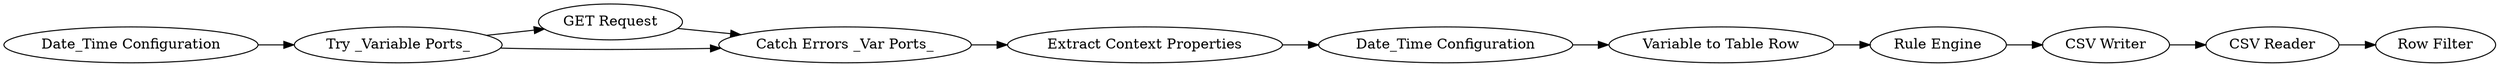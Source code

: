 digraph {
	"-6405087918856565277_62" [label="Row Filter"]
	"-6405087918856565277_6" [label="GET Request"]
	"-6405087918856565277_7" [label="Extract Context Properties"]
	"-6405087918856565277_55" [label="CSV Writer"]
	"-6405087918856565277_4" [label="Catch Errors _Var Ports_"]
	"-6405087918856565277_52" [label="Variable to Table Row"]
	"-6405087918856565277_63" [label="CSV Reader"]
	"-6405087918856565277_53" [label="Rule Engine"]
	"-6405087918856565277_8" [label="Date_Time Configuration"]
	"-6405087918856565277_3" [label="Try _Variable Ports_"]
	"-6405087918856565277_2" [label="Date_Time Configuration"]
	"-6405087918856565277_63" -> "-6405087918856565277_62"
	"-6405087918856565277_7" -> "-6405087918856565277_8"
	"-6405087918856565277_2" -> "-6405087918856565277_3"
	"-6405087918856565277_53" -> "-6405087918856565277_55"
	"-6405087918856565277_3" -> "-6405087918856565277_6"
	"-6405087918856565277_3" -> "-6405087918856565277_4"
	"-6405087918856565277_55" -> "-6405087918856565277_63"
	"-6405087918856565277_4" -> "-6405087918856565277_7"
	"-6405087918856565277_8" -> "-6405087918856565277_52"
	"-6405087918856565277_52" -> "-6405087918856565277_53"
	"-6405087918856565277_6" -> "-6405087918856565277_4"
	rankdir=LR
}
